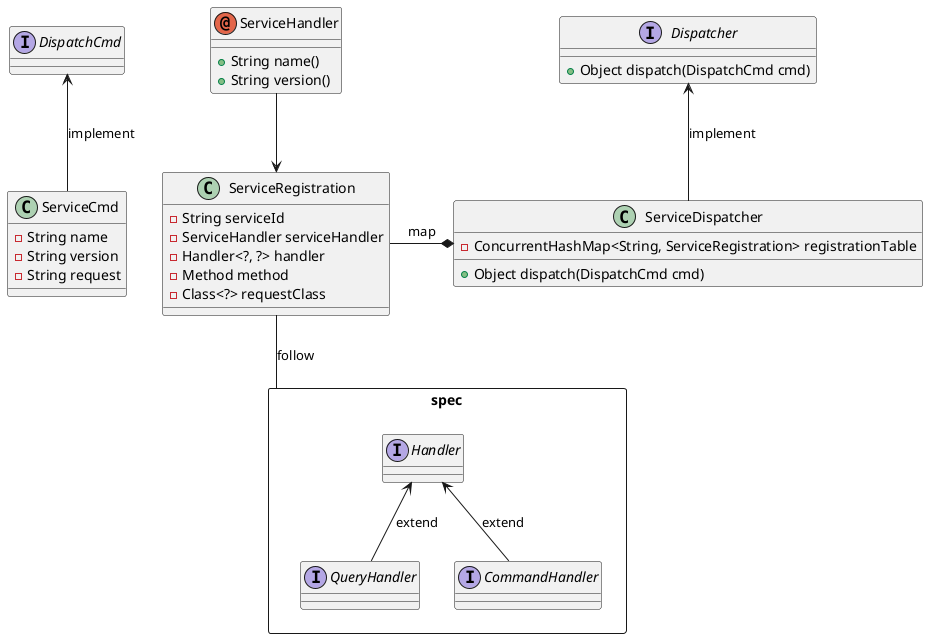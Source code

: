 @startuml dispatcher: service handler
interface Dispatcher {
  + Object dispatch(DispatchCmd cmd)
}
class ServiceDispatcher {
  - ConcurrentHashMap<String, ServiceRegistration> registrationTable
  + Object dispatch(DispatchCmd cmd)
}

class ServiceRegistration {
  - String serviceId
  - ServiceHandler serviceHandler
  - Handler<?, ?> handler
  - Method method
  - Class<?> requestClass
}

class ServiceCmd {
  - String name
  - String version
  - String request
}

interface DispatchCmd

annotation ServiceHandler {
  + String name()
  + String version()
}

package spec <<Rectangle>> {
  interface Handler
  interface QueryHandler
  interface CommandHandler
}

ServiceDispatcher -up-> Dispatcher: implement
ServiceRegistration -right-* ServiceDispatcher: map
ServiceHandler -down-> ServiceRegistration
ServiceRegistration -down- spec: follow
ServiceCmd -up-> DispatchCmd: implement

QueryHandler -up-> Handler: extend
CommandHandler -up-> Handler: extend

@enduml